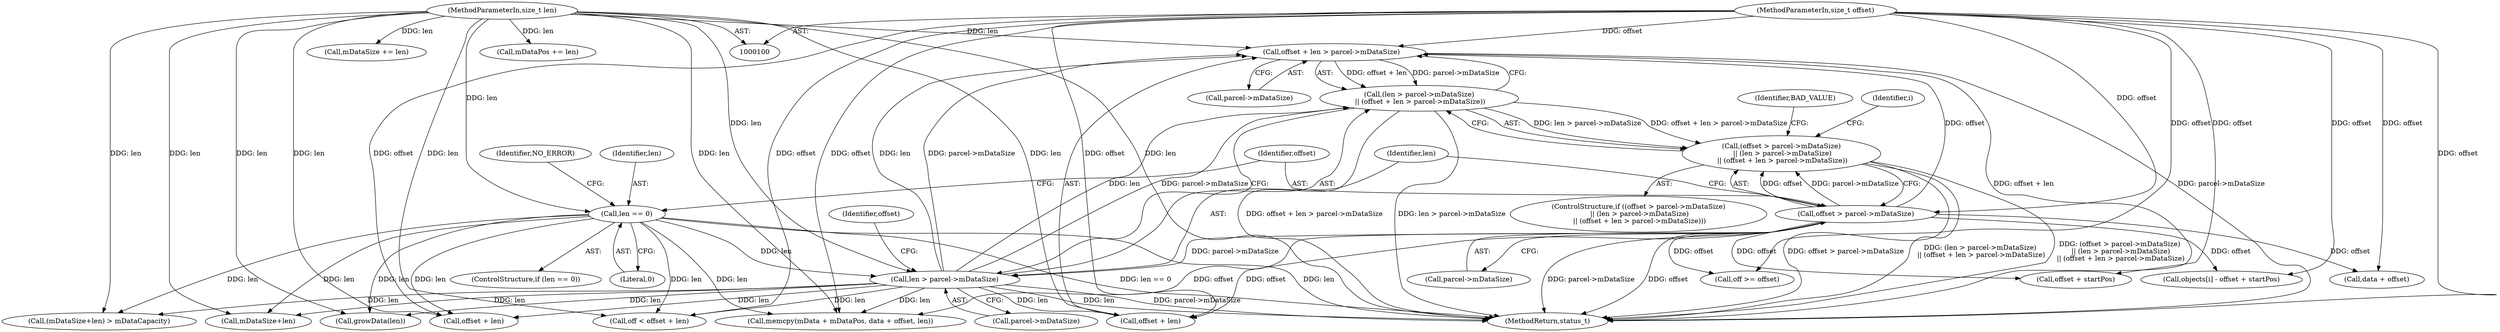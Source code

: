 digraph "0_Android_e68cbc3e9e66df4231e70efa3e9c41abc12aea20@pointer" {
"1000159" [label="(Call,offset + len > parcel->mDataSize)"];
"1000148" [label="(Call,offset > parcel->mDataSize)"];
"1000102" [label="(MethodParameterIn,size_t offset)"];
"1000154" [label="(Call,len > parcel->mDataSize)"];
"1000140" [label="(Call,len == 0)"];
"1000103" [label="(MethodParameterIn,size_t len)"];
"1000153" [label="(Call,(len > parcel->mDataSize)\n || (offset + len > parcel->mDataSize))"];
"1000147" [label="(Call,(offset > parcel->mDataSize)\n || (len > parcel->mDataSize)\n || (offset + len > parcel->mDataSize))"];
"1000139" [label="(ControlStructure,if (len == 0))"];
"1000220" [label="(Call,(mDataSize+len) > mDataCapacity)"];
"1000221" [label="(Call,mDataSize+len)"];
"1000155" [label="(Identifier,len)"];
"1000248" [label="(Call,mDataSize += len)"];
"1000141" [label="(Identifier,len)"];
"1000140" [label="(Call,len == 0)"];
"1000190" [label="(Call,off >= offset)"];
"1000161" [label="(Identifier,offset)"];
"1000156" [label="(Call,parcel->mDataSize)"];
"1000142" [label="(Literal,0)"];
"1000148" [label="(Call,offset > parcel->mDataSize)"];
"1000160" [label="(Call,offset + len)"];
"1000147" [label="(Call,(offset > parcel->mDataSize)\n || (len > parcel->mDataSize)\n || (offset + len > parcel->mDataSize))"];
"1000320" [label="(Call,objects[i] - offset + startPos)"];
"1000146" [label="(ControlStructure,if ((offset > parcel->mDataSize)\n || (len > parcel->mDataSize)\n || (offset + len > parcel->mDataSize)))"];
"1000245" [label="(Call,mDataPos += len)"];
"1000237" [label="(Call,memcpy(mData + mDataPos, data + offset, len))"];
"1000153" [label="(Call,(len > parcel->mDataSize)\n || (offset + len > parcel->mDataSize))"];
"1000159" [label="(Call,offset + len > parcel->mDataSize)"];
"1000377" [label="(MethodReturn,status_t)"];
"1000168" [label="(Identifier,BAD_VALUE)"];
"1000103" [label="(MethodParameterIn,size_t len)"];
"1000163" [label="(Call,parcel->mDataSize)"];
"1000102" [label="(MethodParameterIn,size_t offset)"];
"1000228" [label="(Call,growData(len))"];
"1000149" [label="(Identifier,offset)"];
"1000241" [label="(Call,data + offset)"];
"1000195" [label="(Call,offset + len)"];
"1000154" [label="(Call,len > parcel->mDataSize)"];
"1000145" [label="(Identifier,NO_ERROR)"];
"1000150" [label="(Call,parcel->mDataSize)"];
"1000172" [label="(Identifier,i)"];
"1000193" [label="(Call,off < offset + len)"];
"1000324" [label="(Call,offset + startPos)"];
"1000159" -> "1000153"  [label="AST: "];
"1000159" -> "1000163"  [label="CFG: "];
"1000160" -> "1000159"  [label="AST: "];
"1000163" -> "1000159"  [label="AST: "];
"1000153" -> "1000159"  [label="CFG: "];
"1000159" -> "1000377"  [label="DDG: offset + len"];
"1000159" -> "1000377"  [label="DDG: parcel->mDataSize"];
"1000159" -> "1000153"  [label="DDG: offset + len"];
"1000159" -> "1000153"  [label="DDG: parcel->mDataSize"];
"1000148" -> "1000159"  [label="DDG: offset"];
"1000102" -> "1000159"  [label="DDG: offset"];
"1000154" -> "1000159"  [label="DDG: len"];
"1000154" -> "1000159"  [label="DDG: parcel->mDataSize"];
"1000103" -> "1000159"  [label="DDG: len"];
"1000148" -> "1000147"  [label="AST: "];
"1000148" -> "1000150"  [label="CFG: "];
"1000149" -> "1000148"  [label="AST: "];
"1000150" -> "1000148"  [label="AST: "];
"1000155" -> "1000148"  [label="CFG: "];
"1000147" -> "1000148"  [label="CFG: "];
"1000148" -> "1000377"  [label="DDG: offset"];
"1000148" -> "1000377"  [label="DDG: parcel->mDataSize"];
"1000148" -> "1000147"  [label="DDG: offset"];
"1000148" -> "1000147"  [label="DDG: parcel->mDataSize"];
"1000102" -> "1000148"  [label="DDG: offset"];
"1000148" -> "1000154"  [label="DDG: parcel->mDataSize"];
"1000148" -> "1000160"  [label="DDG: offset"];
"1000148" -> "1000190"  [label="DDG: offset"];
"1000148" -> "1000237"  [label="DDG: offset"];
"1000148" -> "1000241"  [label="DDG: offset"];
"1000148" -> "1000320"  [label="DDG: offset"];
"1000148" -> "1000324"  [label="DDG: offset"];
"1000102" -> "1000100"  [label="AST: "];
"1000102" -> "1000377"  [label="DDG: offset"];
"1000102" -> "1000160"  [label="DDG: offset"];
"1000102" -> "1000190"  [label="DDG: offset"];
"1000102" -> "1000193"  [label="DDG: offset"];
"1000102" -> "1000195"  [label="DDG: offset"];
"1000102" -> "1000237"  [label="DDG: offset"];
"1000102" -> "1000241"  [label="DDG: offset"];
"1000102" -> "1000320"  [label="DDG: offset"];
"1000102" -> "1000324"  [label="DDG: offset"];
"1000154" -> "1000153"  [label="AST: "];
"1000154" -> "1000156"  [label="CFG: "];
"1000155" -> "1000154"  [label="AST: "];
"1000156" -> "1000154"  [label="AST: "];
"1000161" -> "1000154"  [label="CFG: "];
"1000153" -> "1000154"  [label="CFG: "];
"1000154" -> "1000377"  [label="DDG: len"];
"1000154" -> "1000377"  [label="DDG: parcel->mDataSize"];
"1000154" -> "1000153"  [label="DDG: len"];
"1000154" -> "1000153"  [label="DDG: parcel->mDataSize"];
"1000140" -> "1000154"  [label="DDG: len"];
"1000103" -> "1000154"  [label="DDG: len"];
"1000154" -> "1000160"  [label="DDG: len"];
"1000154" -> "1000193"  [label="DDG: len"];
"1000154" -> "1000195"  [label="DDG: len"];
"1000154" -> "1000220"  [label="DDG: len"];
"1000154" -> "1000221"  [label="DDG: len"];
"1000154" -> "1000228"  [label="DDG: len"];
"1000154" -> "1000237"  [label="DDG: len"];
"1000140" -> "1000139"  [label="AST: "];
"1000140" -> "1000142"  [label="CFG: "];
"1000141" -> "1000140"  [label="AST: "];
"1000142" -> "1000140"  [label="AST: "];
"1000145" -> "1000140"  [label="CFG: "];
"1000149" -> "1000140"  [label="CFG: "];
"1000140" -> "1000377"  [label="DDG: len"];
"1000140" -> "1000377"  [label="DDG: len == 0"];
"1000103" -> "1000140"  [label="DDG: len"];
"1000140" -> "1000193"  [label="DDG: len"];
"1000140" -> "1000195"  [label="DDG: len"];
"1000140" -> "1000220"  [label="DDG: len"];
"1000140" -> "1000221"  [label="DDG: len"];
"1000140" -> "1000228"  [label="DDG: len"];
"1000140" -> "1000237"  [label="DDG: len"];
"1000103" -> "1000100"  [label="AST: "];
"1000103" -> "1000377"  [label="DDG: len"];
"1000103" -> "1000160"  [label="DDG: len"];
"1000103" -> "1000193"  [label="DDG: len"];
"1000103" -> "1000195"  [label="DDG: len"];
"1000103" -> "1000220"  [label="DDG: len"];
"1000103" -> "1000221"  [label="DDG: len"];
"1000103" -> "1000228"  [label="DDG: len"];
"1000103" -> "1000237"  [label="DDG: len"];
"1000103" -> "1000245"  [label="DDG: len"];
"1000103" -> "1000248"  [label="DDG: len"];
"1000153" -> "1000147"  [label="AST: "];
"1000147" -> "1000153"  [label="CFG: "];
"1000153" -> "1000377"  [label="DDG: offset + len > parcel->mDataSize"];
"1000153" -> "1000377"  [label="DDG: len > parcel->mDataSize"];
"1000153" -> "1000147"  [label="DDG: len > parcel->mDataSize"];
"1000153" -> "1000147"  [label="DDG: offset + len > parcel->mDataSize"];
"1000147" -> "1000146"  [label="AST: "];
"1000168" -> "1000147"  [label="CFG: "];
"1000172" -> "1000147"  [label="CFG: "];
"1000147" -> "1000377"  [label="DDG: offset > parcel->mDataSize"];
"1000147" -> "1000377"  [label="DDG: (len > parcel->mDataSize)\n || (offset + len > parcel->mDataSize)"];
"1000147" -> "1000377"  [label="DDG: (offset > parcel->mDataSize)\n || (len > parcel->mDataSize)\n || (offset + len > parcel->mDataSize)"];
}
